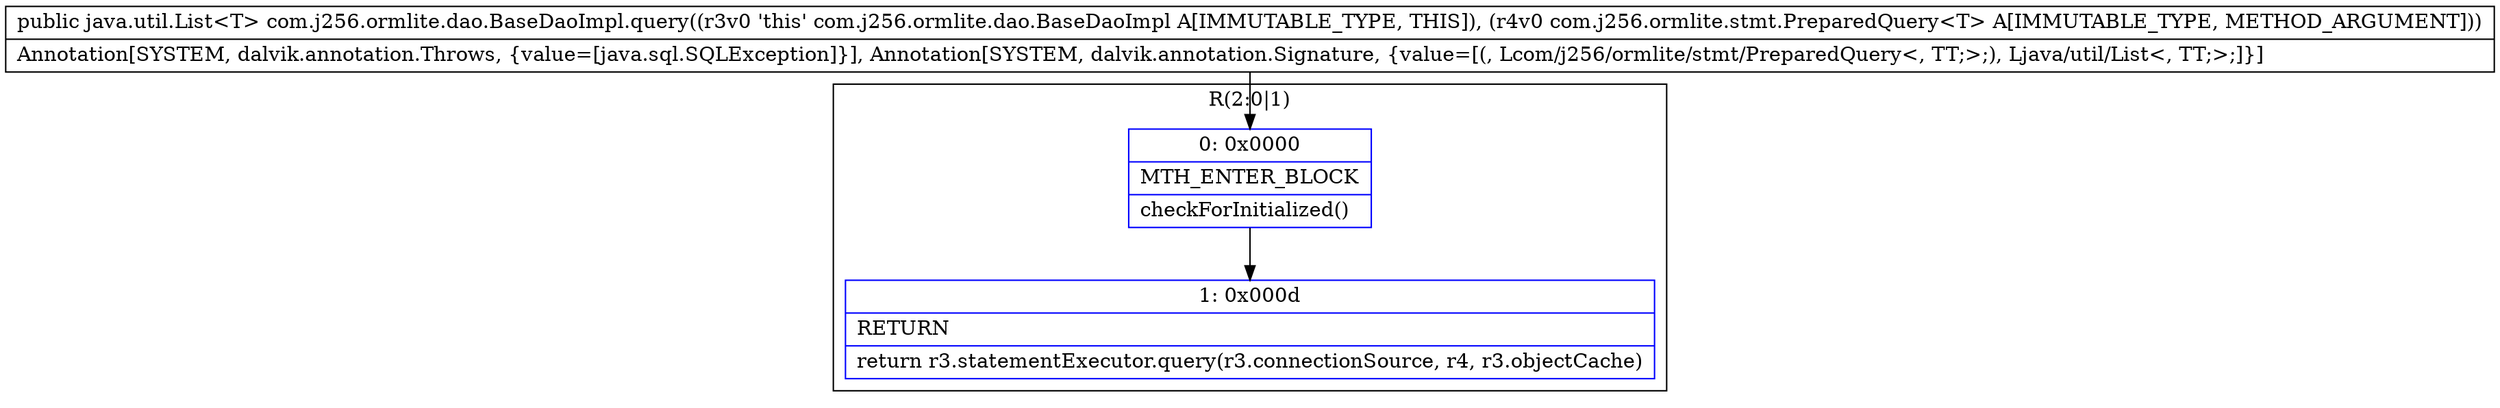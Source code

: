 digraph "CFG forcom.j256.ormlite.dao.BaseDaoImpl.query(Lcom\/j256\/ormlite\/stmt\/PreparedQuery;)Ljava\/util\/List;" {
subgraph cluster_Region_1216746870 {
label = "R(2:0|1)";
node [shape=record,color=blue];
Node_0 [shape=record,label="{0\:\ 0x0000|MTH_ENTER_BLOCK\l|checkForInitialized()\l}"];
Node_1 [shape=record,label="{1\:\ 0x000d|RETURN\l|return r3.statementExecutor.query(r3.connectionSource, r4, r3.objectCache)\l}"];
}
MethodNode[shape=record,label="{public java.util.List\<T\> com.j256.ormlite.dao.BaseDaoImpl.query((r3v0 'this' com.j256.ormlite.dao.BaseDaoImpl A[IMMUTABLE_TYPE, THIS]), (r4v0 com.j256.ormlite.stmt.PreparedQuery\<T\> A[IMMUTABLE_TYPE, METHOD_ARGUMENT]))  | Annotation[SYSTEM, dalvik.annotation.Throws, \{value=[java.sql.SQLException]\}], Annotation[SYSTEM, dalvik.annotation.Signature, \{value=[(, Lcom\/j256\/ormlite\/stmt\/PreparedQuery\<, TT;\>;), Ljava\/util\/List\<, TT;\>;]\}]\l}"];
MethodNode -> Node_0;
Node_0 -> Node_1;
}

